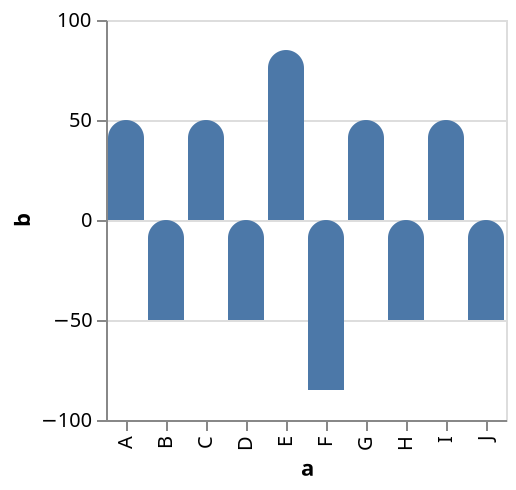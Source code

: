 {
  "$schema": "https://vega.github.io/schema/vega-lite/v5.json",
  "description": "A simple bar chart with rounded corners at the end of the bar.",
  "data": {
    "values": [
      {"a": "A", "b": 50}, {"a": "B", "b": -50}, {"a": "C", "b": 50},
      {"a": "D", "b": -50}, {"a": "E", "b": 85}, {"a": "F", "b": -85},
      {"a": "G", "b": 50}, {"a": "H", "b": -50}, {"a": "I", "b": 50},
      {"a": "J", "b": -50}
    ]
  },
  "mark": {"type": "bar", "cornerRadiusEnd": 10},
  "encoding": {
    "x": {"field": "a", "type": "ordinal"},
    "y": {"field": "b", "type": "quantitative"}
  }
}
